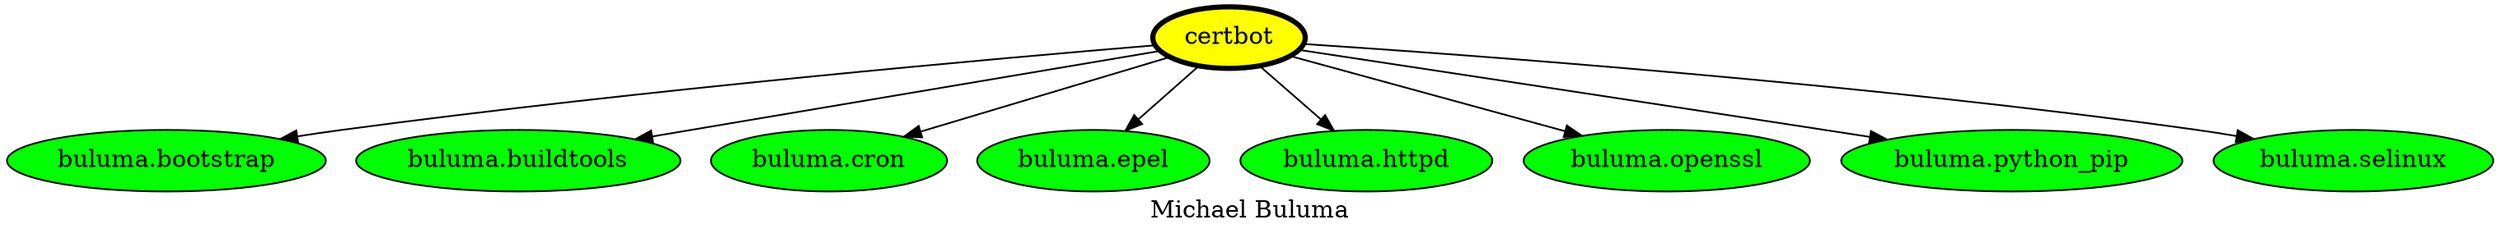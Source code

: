 digraph PhiloDilemma {
  label = "Michael Buluma" ;
  overlap=false
  {
    "certbot" [fillcolor=yellow style=filled penwidth=3]
    "buluma.bootstrap" [fillcolor=green style=filled]
    "buluma.buildtools" [fillcolor=green style=filled]
    "buluma.cron" [fillcolor=green style=filled]
    "buluma.epel" [fillcolor=green style=filled]
    "buluma.httpd" [fillcolor=green style=filled]
    "buluma.openssl" [fillcolor=green style=filled]
    "buluma.python_pip" [fillcolor=green style=filled]
    "buluma.selinux" [fillcolor=green style=filled]
  }
  "certbot" -> "buluma.bootstrap"
  "certbot" -> "buluma.buildtools"
  "certbot" -> "buluma.cron"
  "certbot" -> "buluma.epel"
  "certbot" -> "buluma.httpd"
  "certbot" -> "buluma.openssl"
  "certbot" -> "buluma.python_pip"
  "certbot" -> "buluma.selinux"
}

